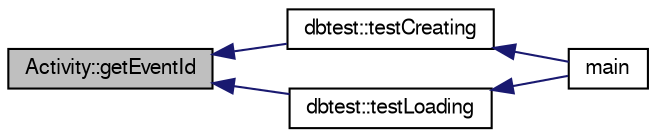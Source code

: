 digraph "Activity::getEventId"
{
  edge [fontname="FreeSans",fontsize="10",labelfontname="FreeSans",labelfontsize="10"];
  node [fontname="FreeSans",fontsize="10",shape=record];
  rankdir="LR";
  Node978 [label="Activity::getEventId",height=0.2,width=0.4,color="black", fillcolor="grey75", style="filled", fontcolor="black"];
  Node978 -> Node979 [dir="back",color="midnightblue",fontsize="10",style="solid",fontname="FreeSans"];
  Node979 [label="dbtest::testCreating",height=0.2,width=0.4,color="black", fillcolor="white", style="filled",URL="$classdbtest.html#a8193e88a7df657069c8a6bd09c8243b7"];
  Node979 -> Node980 [dir="back",color="midnightblue",fontsize="10",style="solid",fontname="FreeSans"];
  Node980 [label="main",height=0.2,width=0.4,color="black", fillcolor="white", style="filled",URL="$test_8cpp.html#ae66f6b31b5ad750f1fe042a706a4e3d4"];
  Node978 -> Node981 [dir="back",color="midnightblue",fontsize="10",style="solid",fontname="FreeSans"];
  Node981 [label="dbtest::testLoading",height=0.2,width=0.4,color="black", fillcolor="white", style="filled",URL="$classdbtest.html#a6f98d82a2c8e2b9040848763504ddae1"];
  Node981 -> Node980 [dir="back",color="midnightblue",fontsize="10",style="solid",fontname="FreeSans"];
}
